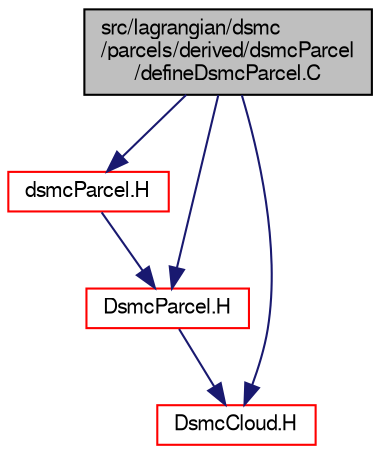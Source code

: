 digraph "src/lagrangian/dsmc/parcels/derived/dsmcParcel/defineDsmcParcel.C"
{
  bgcolor="transparent";
  edge [fontname="FreeSans",fontsize="10",labelfontname="FreeSans",labelfontsize="10"];
  node [fontname="FreeSans",fontsize="10",shape=record];
  Node0 [label="src/lagrangian/dsmc\l/parcels/derived/dsmcParcel\l/defineDsmcParcel.C",height=0.2,width=0.4,color="black", fillcolor="grey75", style="filled", fontcolor="black"];
  Node0 -> Node1 [color="midnightblue",fontsize="10",style="solid",fontname="FreeSans"];
  Node1 [label="dsmcParcel.H",height=0.2,width=0.4,color="red",URL="$a05039.html"];
  Node1 -> Node296 [color="midnightblue",fontsize="10",style="solid",fontname="FreeSans"];
  Node296 [label="DsmcParcel.H",height=0.2,width=0.4,color="red",URL="$a05054.html"];
  Node296 -> Node297 [color="midnightblue",fontsize="10",style="solid",fontname="FreeSans"];
  Node297 [label="DsmcCloud.H",height=0.2,width=0.4,color="red",URL="$a05027.html"];
  Node0 -> Node296 [color="midnightblue",fontsize="10",style="solid",fontname="FreeSans"];
  Node0 -> Node297 [color="midnightblue",fontsize="10",style="solid",fontname="FreeSans"];
}
